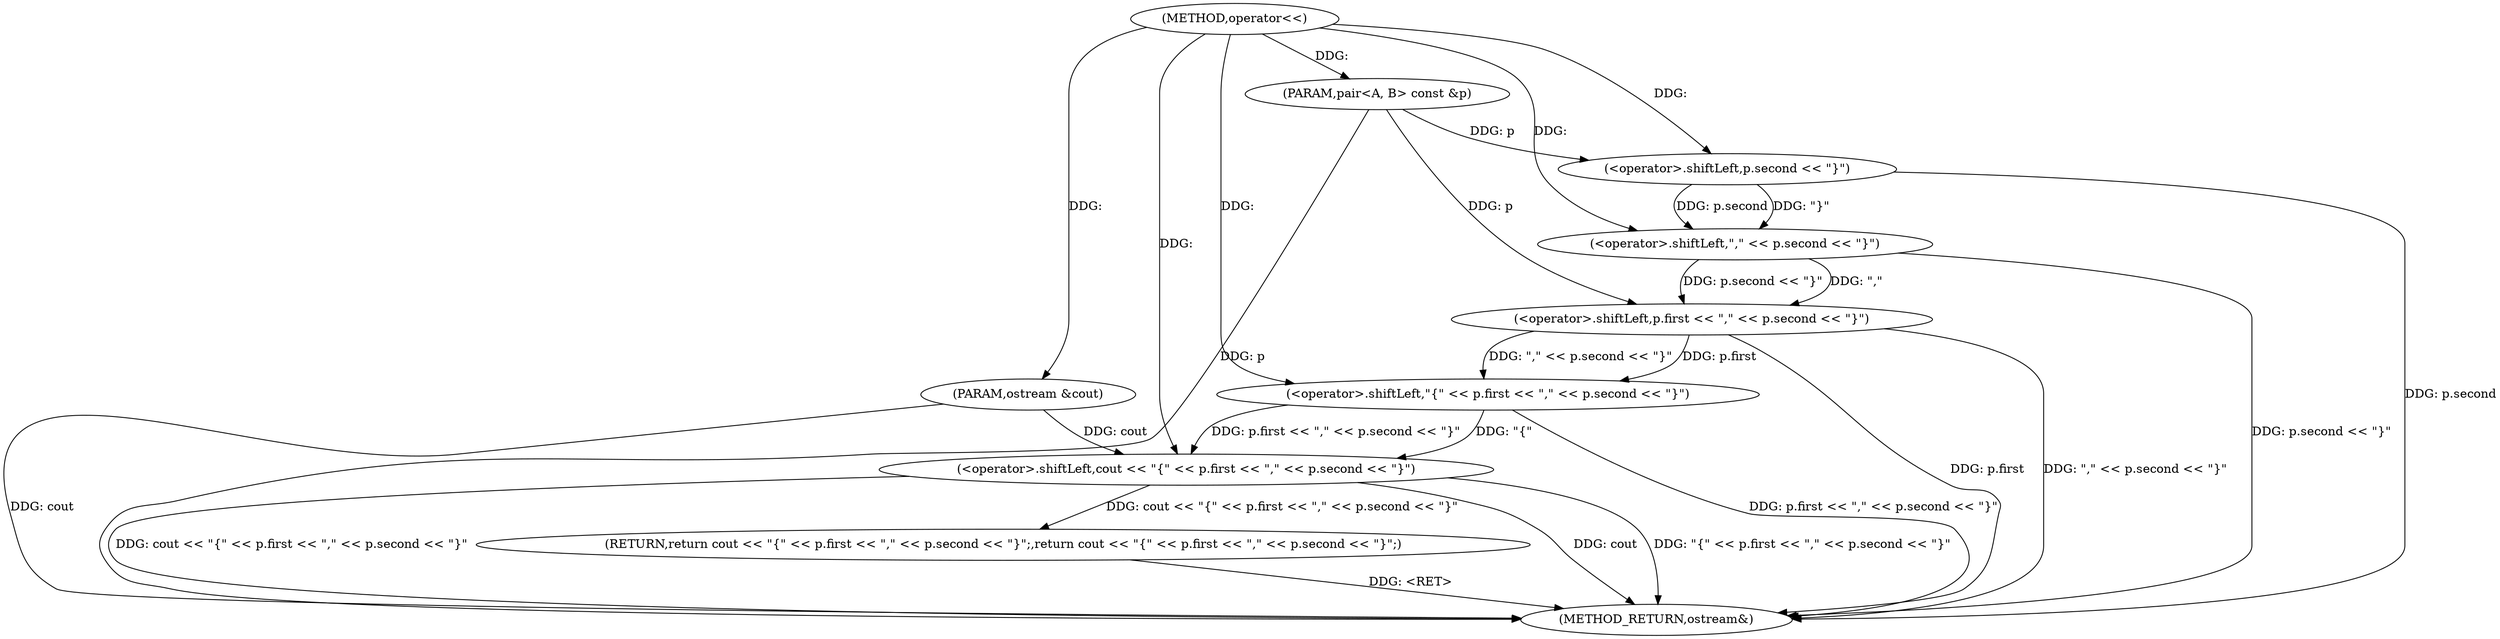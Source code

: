 digraph "operator<<" {  
"1000134" [label = "(METHOD,operator<<)" ]
"1000154" [label = "(METHOD_RETURN,ostream&)" ]
"1000135" [label = "(PARAM,ostream &cout)" ]
"1000136" [label = "(PARAM,pair<A, B> const &p)" ]
"1000138" [label = "(RETURN,return cout << \"{\" << p.first << \",\" << p.second << \"}\";,return cout << \"{\" << p.first << \",\" << p.second << \"}\";)" ]
"1000139" [label = "(<operator>.shiftLeft,cout << \"{\" << p.first << \",\" << p.second << \"}\")" ]
"1000141" [label = "(<operator>.shiftLeft,\"{\" << p.first << \",\" << p.second << \"}\")" ]
"1000143" [label = "(<operator>.shiftLeft,p.first << \",\" << p.second << \"}\")" ]
"1000147" [label = "(<operator>.shiftLeft,\",\" << p.second << \"}\")" ]
"1000149" [label = "(<operator>.shiftLeft,p.second << \"}\")" ]
  "1000138" -> "1000154"  [ label = "DDG: <RET>"] 
  "1000135" -> "1000154"  [ label = "DDG: cout"] 
  "1000136" -> "1000154"  [ label = "DDG: p"] 
  "1000139" -> "1000154"  [ label = "DDG: cout"] 
  "1000143" -> "1000154"  [ label = "DDG: p.first"] 
  "1000149" -> "1000154"  [ label = "DDG: p.second"] 
  "1000147" -> "1000154"  [ label = "DDG: p.second << \"}\""] 
  "1000143" -> "1000154"  [ label = "DDG: \",\" << p.second << \"}\""] 
  "1000141" -> "1000154"  [ label = "DDG: p.first << \",\" << p.second << \"}\""] 
  "1000139" -> "1000154"  [ label = "DDG: \"{\" << p.first << \",\" << p.second << \"}\""] 
  "1000139" -> "1000154"  [ label = "DDG: cout << \"{\" << p.first << \",\" << p.second << \"}\""] 
  "1000134" -> "1000135"  [ label = "DDG: "] 
  "1000134" -> "1000136"  [ label = "DDG: "] 
  "1000139" -> "1000138"  [ label = "DDG: cout << \"{\" << p.first << \",\" << p.second << \"}\""] 
  "1000135" -> "1000139"  [ label = "DDG: cout"] 
  "1000134" -> "1000139"  [ label = "DDG: "] 
  "1000141" -> "1000139"  [ label = "DDG: \"{\""] 
  "1000141" -> "1000139"  [ label = "DDG: p.first << \",\" << p.second << \"}\""] 
  "1000134" -> "1000141"  [ label = "DDG: "] 
  "1000143" -> "1000141"  [ label = "DDG: \",\" << p.second << \"}\""] 
  "1000143" -> "1000141"  [ label = "DDG: p.first"] 
  "1000136" -> "1000143"  [ label = "DDG: p"] 
  "1000147" -> "1000143"  [ label = "DDG: \",\""] 
  "1000147" -> "1000143"  [ label = "DDG: p.second << \"}\""] 
  "1000134" -> "1000147"  [ label = "DDG: "] 
  "1000149" -> "1000147"  [ label = "DDG: \"}\""] 
  "1000149" -> "1000147"  [ label = "DDG: p.second"] 
  "1000136" -> "1000149"  [ label = "DDG: p"] 
  "1000134" -> "1000149"  [ label = "DDG: "] 
}

